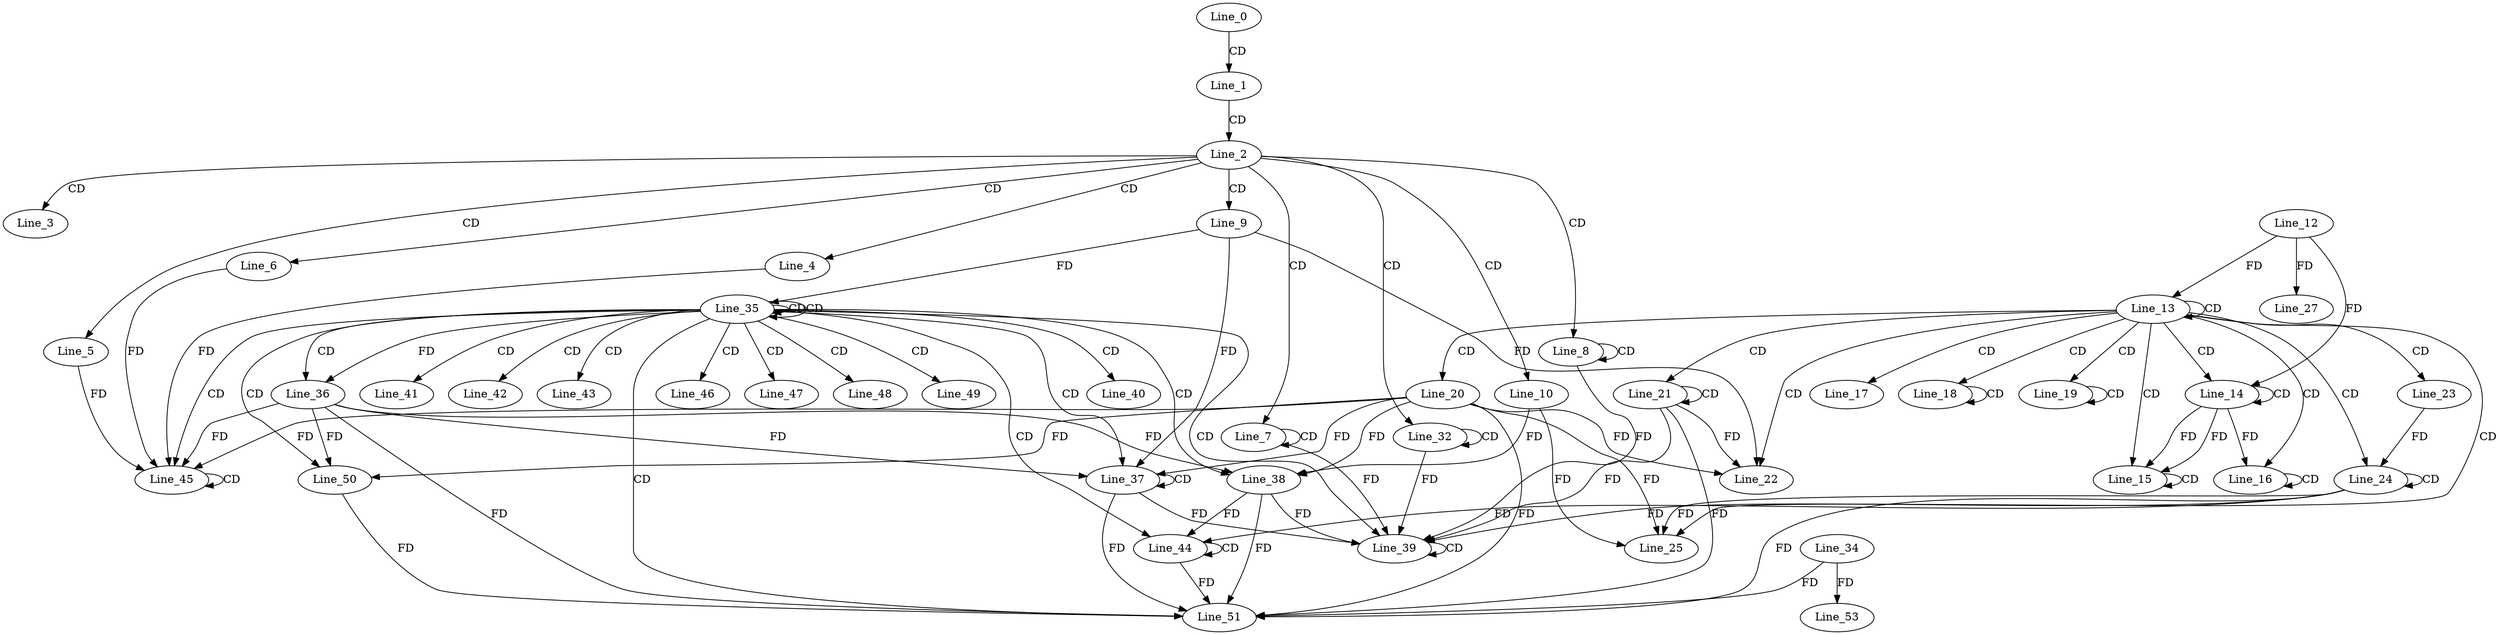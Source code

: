 digraph G {
  Line_0;
  Line_1;
  Line_2;
  Line_3;
  Line_4;
  Line_5;
  Line_6;
  Line_7;
  Line_7;
  Line_8;
  Line_8;
  Line_9;
  Line_10;
  Line_13;
  Line_13;
  Line_12;
  Line_14;
  Line_14;
  Line_15;
  Line_15;
  Line_16;
  Line_16;
  Line_17;
  Line_18;
  Line_18;
  Line_19;
  Line_19;
  Line_20;
  Line_21;
  Line_21;
  Line_22;
  Line_23;
  Line_24;
  Line_24;
  Line_25;
  Line_27;
  Line_32;
  Line_32;
  Line_35;
  Line_35;
  Line_35;
  Line_35;
  Line_35;
  Line_36;
  Line_36;
  Line_37;
  Line_37;
  Line_37;
  Line_38;
  Line_38;
  Line_39;
  Line_39;
  Line_39;
  Line_40;
  Line_41;
  Line_42;
  Line_43;
  Line_44;
  Line_44;
  Line_45;
  Line_45;
  Line_46;
  Line_47;
  Line_48;
  Line_49;
  Line_50;
  Line_50;
  Line_50;
  Line_51;
  Line_34;
  Line_51;
  Line_51;
  Line_51;
  Line_51;
  Line_53;
  Line_0 -> Line_1 [ label="CD" ];
  Line_1 -> Line_2 [ label="CD" ];
  Line_2 -> Line_3 [ label="CD" ];
  Line_2 -> Line_4 [ label="CD" ];
  Line_2 -> Line_5 [ label="CD" ];
  Line_2 -> Line_6 [ label="CD" ];
  Line_2 -> Line_7 [ label="CD" ];
  Line_7 -> Line_7 [ label="CD" ];
  Line_2 -> Line_8 [ label="CD" ];
  Line_8 -> Line_8 [ label="CD" ];
  Line_2 -> Line_9 [ label="CD" ];
  Line_2 -> Line_10 [ label="CD" ];
  Line_13 -> Line_13 [ label="CD" ];
  Line_12 -> Line_13 [ label="FD" ];
  Line_13 -> Line_14 [ label="CD" ];
  Line_14 -> Line_14 [ label="CD" ];
  Line_12 -> Line_14 [ label="FD" ];
  Line_13 -> Line_15 [ label="CD" ];
  Line_14 -> Line_15 [ label="FD" ];
  Line_15 -> Line_15 [ label="CD" ];
  Line_14 -> Line_15 [ label="FD" ];
  Line_13 -> Line_16 [ label="CD" ];
  Line_16 -> Line_16 [ label="CD" ];
  Line_14 -> Line_16 [ label="FD" ];
  Line_13 -> Line_17 [ label="CD" ];
  Line_13 -> Line_18 [ label="CD" ];
  Line_18 -> Line_18 [ label="CD" ];
  Line_13 -> Line_19 [ label="CD" ];
  Line_19 -> Line_19 [ label="CD" ];
  Line_13 -> Line_20 [ label="CD" ];
  Line_13 -> Line_21 [ label="CD" ];
  Line_21 -> Line_21 [ label="CD" ];
  Line_13 -> Line_22 [ label="CD" ];
  Line_9 -> Line_22 [ label="FD" ];
  Line_20 -> Line_22 [ label="FD" ];
  Line_21 -> Line_22 [ label="FD" ];
  Line_13 -> Line_23 [ label="CD" ];
  Line_13 -> Line_24 [ label="CD" ];
  Line_24 -> Line_24 [ label="CD" ];
  Line_23 -> Line_24 [ label="FD" ];
  Line_13 -> Line_25 [ label="CD" ];
  Line_10 -> Line_25 [ label="FD" ];
  Line_20 -> Line_25 [ label="FD" ];
  Line_24 -> Line_25 [ label="FD" ];
  Line_12 -> Line_27 [ label="FD" ];
  Line_2 -> Line_32 [ label="CD" ];
  Line_32 -> Line_32 [ label="CD" ];
  Line_35 -> Line_35 [ label="CD" ];
  Line_35 -> Line_35 [ label="CD" ];
  Line_9 -> Line_35 [ label="FD" ];
  Line_35 -> Line_36 [ label="CD" ];
  Line_35 -> Line_36 [ label="FD" ];
  Line_35 -> Line_37 [ label="CD" ];
  Line_37 -> Line_37 [ label="CD" ];
  Line_9 -> Line_37 [ label="FD" ];
  Line_36 -> Line_37 [ label="FD" ];
  Line_20 -> Line_37 [ label="FD" ];
  Line_35 -> Line_38 [ label="CD" ];
  Line_10 -> Line_38 [ label="FD" ];
  Line_36 -> Line_38 [ label="FD" ];
  Line_20 -> Line_38 [ label="FD" ];
  Line_35 -> Line_39 [ label="CD" ];
  Line_39 -> Line_39 [ label="CD" ];
  Line_37 -> Line_39 [ label="FD" ];
  Line_21 -> Line_39 [ label="FD" ];
  Line_32 -> Line_39 [ label="FD" ];
  Line_7 -> Line_39 [ label="FD" ];
  Line_8 -> Line_39 [ label="FD" ];
  Line_38 -> Line_39 [ label="FD" ];
  Line_24 -> Line_39 [ label="FD" ];
  Line_35 -> Line_40 [ label="CD" ];
  Line_35 -> Line_41 [ label="CD" ];
  Line_35 -> Line_42 [ label="CD" ];
  Line_35 -> Line_43 [ label="CD" ];
  Line_35 -> Line_44 [ label="CD" ];
  Line_44 -> Line_44 [ label="CD" ];
  Line_38 -> Line_44 [ label="FD" ];
  Line_24 -> Line_44 [ label="FD" ];
  Line_35 -> Line_45 [ label="CD" ];
  Line_45 -> Line_45 [ label="CD" ];
  Line_36 -> Line_45 [ label="FD" ];
  Line_20 -> Line_45 [ label="FD" ];
  Line_4 -> Line_45 [ label="FD" ];
  Line_5 -> Line_45 [ label="FD" ];
  Line_6 -> Line_45 [ label="FD" ];
  Line_35 -> Line_46 [ label="CD" ];
  Line_35 -> Line_47 [ label="CD" ];
  Line_35 -> Line_48 [ label="CD" ];
  Line_35 -> Line_49 [ label="CD" ];
  Line_35 -> Line_50 [ label="CD" ];
  Line_36 -> Line_50 [ label="FD" ];
  Line_20 -> Line_50 [ label="FD" ];
  Line_35 -> Line_51 [ label="CD" ];
  Line_34 -> Line_51 [ label="FD" ];
  Line_36 -> Line_51 [ label="FD" ];
  Line_20 -> Line_51 [ label="FD" ];
  Line_50 -> Line_51 [ label="FD" ];
  Line_37 -> Line_51 [ label="FD" ];
  Line_21 -> Line_51 [ label="FD" ];
  Line_38 -> Line_51 [ label="FD" ];
  Line_24 -> Line_51 [ label="FD" ];
  Line_44 -> Line_51 [ label="FD" ];
  Line_34 -> Line_53 [ label="FD" ];
}
